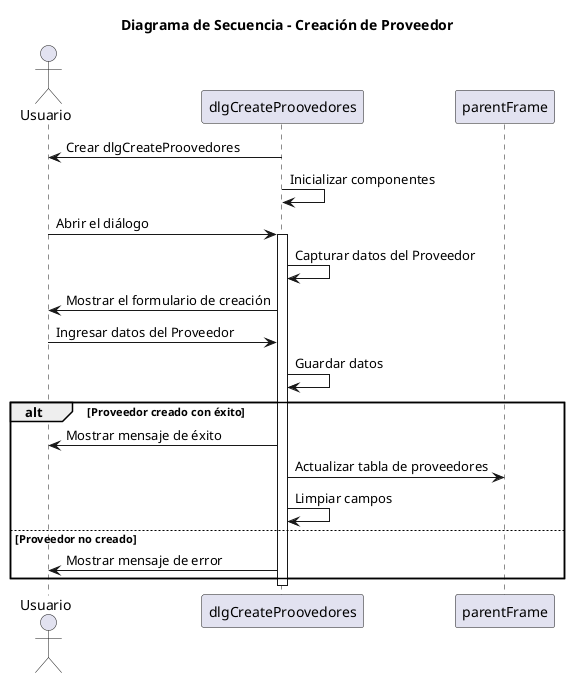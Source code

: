 @startuml

title Diagrama de Secuencia - Creación de Proveedor

actor Usuario
dlgCreateProovedores -> Usuario: Crear dlgCreateProovedores
dlgCreateProovedores -> dlgCreateProovedores: Inicializar componentes
Usuario -> dlgCreateProovedores: Abrir el diálogo

activate dlgCreateProovedores

dlgCreateProovedores -> dlgCreateProovedores: Capturar datos del Proveedor
dlgCreateProovedores -> Usuario: Mostrar el formulario de creación
Usuario -> dlgCreateProovedores: Ingresar datos del Proveedor
dlgCreateProovedores -> dlgCreateProovedores: Guardar datos

alt Proveedor creado con éxito
    dlgCreateProovedores -> Usuario: Mostrar mensaje de éxito
    dlgCreateProovedores -> parentFrame: Actualizar tabla de proveedores
    dlgCreateProovedores -> dlgCreateProovedores: Limpiar campos
else Proveedor no creado
    dlgCreateProovedores -> Usuario: Mostrar mensaje de error
end

deactivate dlgCreateProovedores

@enduml
